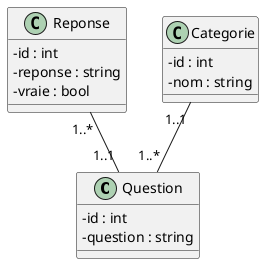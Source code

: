 @startuml
skinparam classAttributeIconSize 0

class Question {
    - id : int
    - question : string
}

class Reponse {
    - id : int
    - reponse : string
    - vraie : bool
}

class Categorie {
    - id : int
    - nom : string
}

Categorie"1..1"--"1..*"Question
Reponse"1..*"--"1..1"Question
@enduml